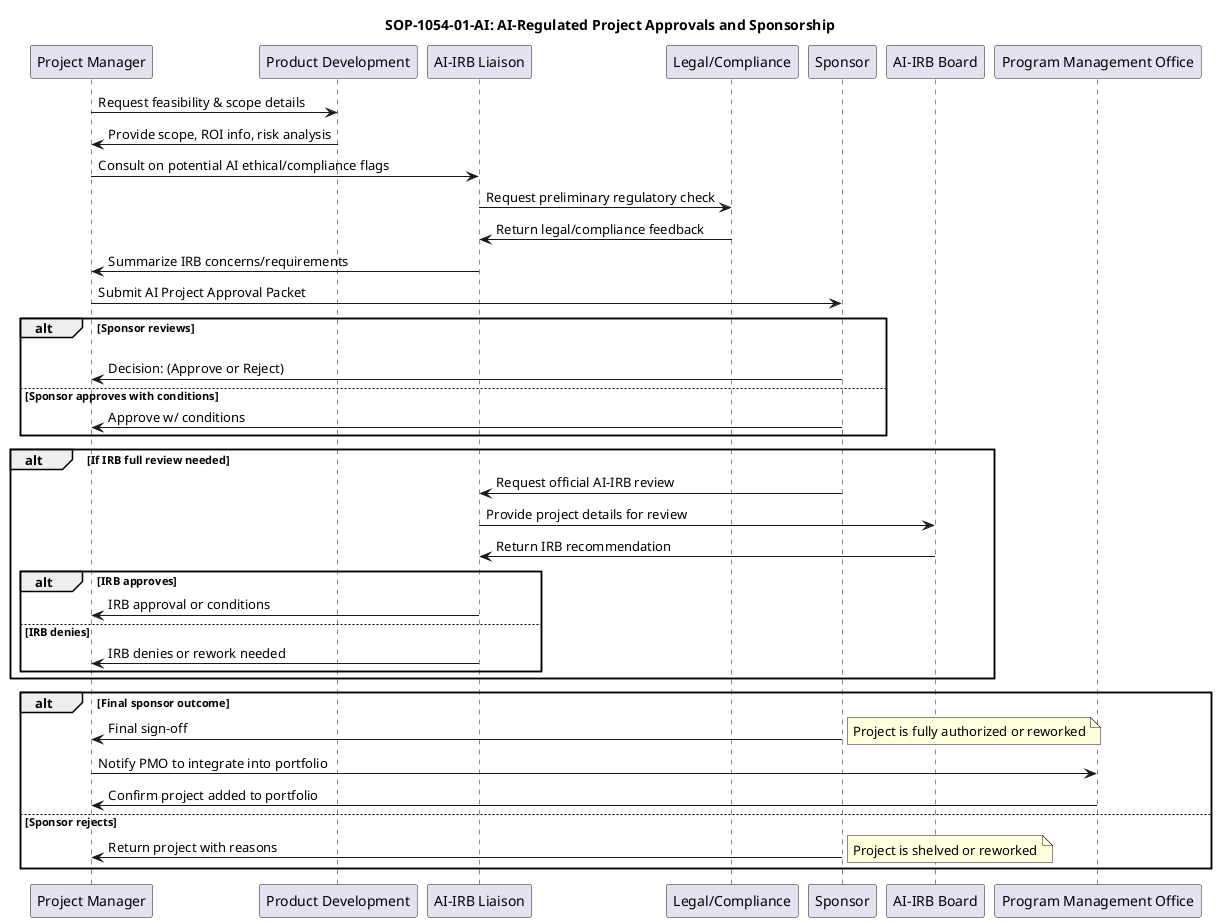@startuml

title SOP-1054-01-AI: AI-Regulated Project Approvals and Sponsorship

participant "Project Manager" as PM
participant "Product Development" as DEV
participant "AI-IRB Liaison" as IRB
participant "Legal/Compliance" as LEGAL
participant "Sponsor" as SPONSOR
participant "AI-IRB Board" as BOARD
participant "Program Management Office" as PMO

PM -> DEV: Request feasibility & scope details
DEV -> PM: Provide scope, ROI info, risk analysis
PM -> IRB: Consult on potential AI ethical/compliance flags
IRB -> LEGAL: Request preliminary regulatory check
LEGAL -> IRB: Return legal/compliance feedback
IRB -> PM: Summarize IRB concerns/requirements

PM -> SPONSOR: Submit AI Project Approval Packet

alt Sponsor reviews
    SPONSOR -> PM: \nDecision: (Approve or Reject)
    else Sponsor approves with conditions
    SPONSOR -> PM: Approve w/ conditions
end

alt If IRB full review needed
    SPONSOR -> IRB: Request official AI-IRB review
    IRB -> BOARD: Provide project details for review
    BOARD -> IRB: Return IRB recommendation
    alt IRB approves
        IRB -> PM: IRB approval or conditions
    else IRB denies
        IRB -> PM: IRB denies or rework needed
    end
end

alt Final sponsor outcome
    SPONSOR -> PM: Final sign-off
    note right
      Project is fully authorized or reworked
    end note
    PM -> PMO: Notify PMO to integrate into portfolio
    PMO -> PM: Confirm project added to portfolio
else Sponsor rejects
    SPONSOR -> PM: Return project with reasons
    note right
      Project is shelved or reworked
    end note
end

@enduml
